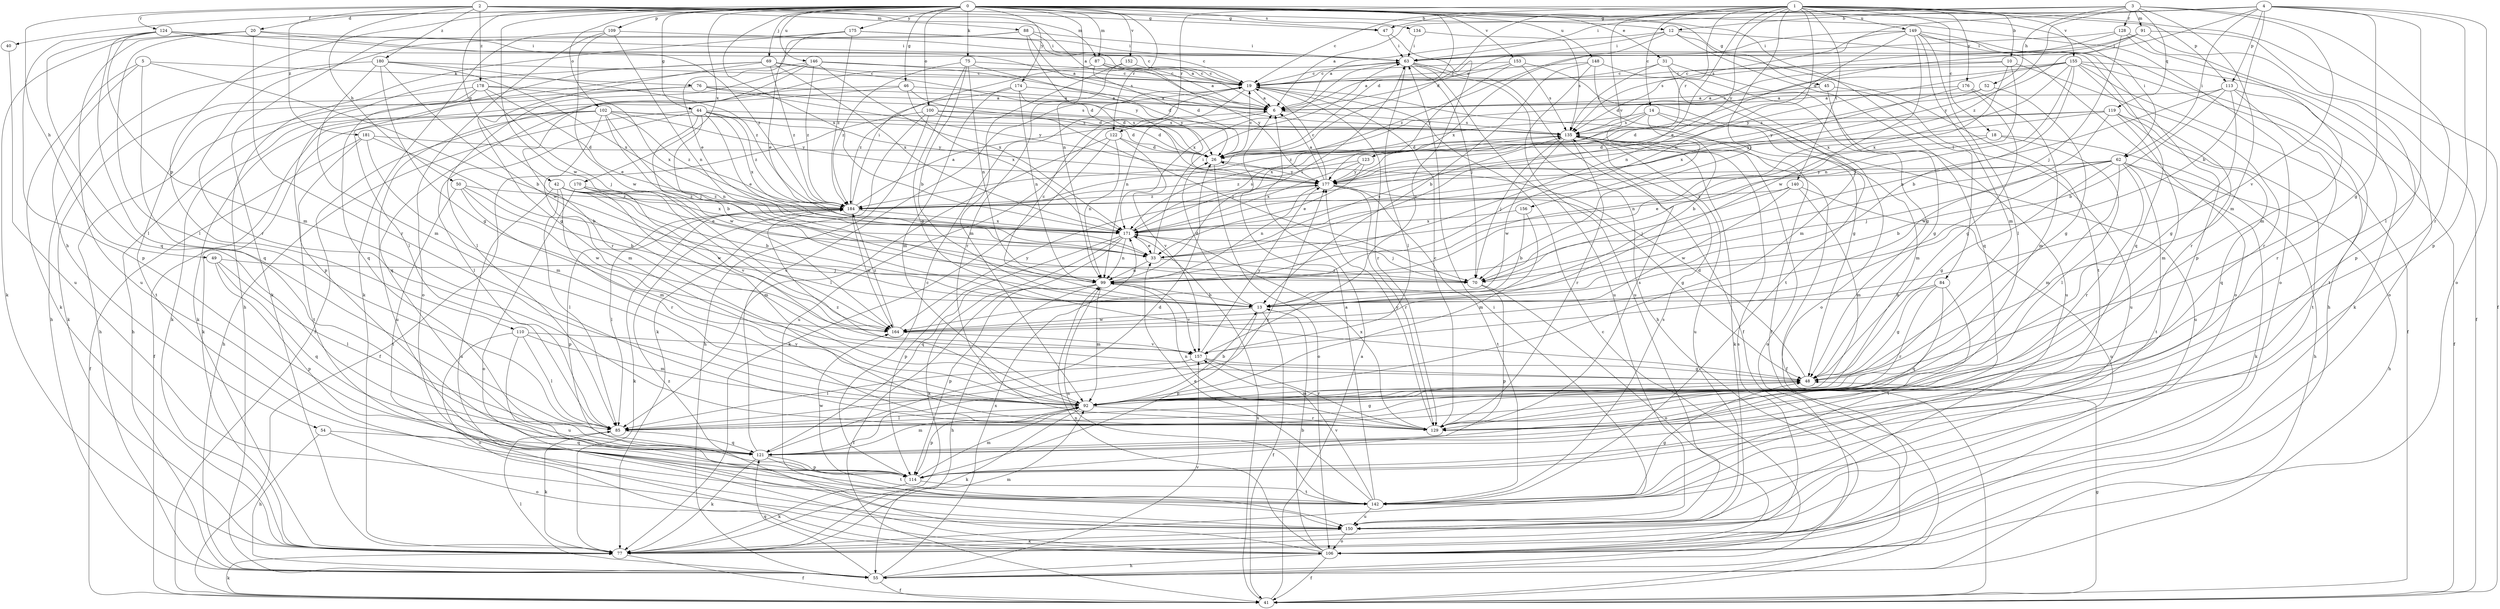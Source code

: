 strict digraph  {
0;
1;
2;
3;
4;
5;
6;
10;
12;
13;
14;
18;
19;
20;
26;
31;
33;
40;
41;
42;
44;
45;
46;
47;
48;
49;
50;
52;
54;
55;
62;
63;
69;
70;
75;
76;
77;
84;
85;
87;
88;
91;
92;
99;
100;
102;
106;
109;
110;
113;
114;
119;
121;
122;
123;
124;
128;
129;
134;
135;
140;
142;
146;
148;
149;
150;
152;
153;
155;
156;
157;
164;
170;
171;
174;
175;
176;
177;
178;
180;
181;
184;
0 -> 20  [label=d];
0 -> 26  [label=d];
0 -> 31  [label=e];
0 -> 40  [label=f];
0 -> 42  [label=g];
0 -> 44  [label=g];
0 -> 45  [label=g];
0 -> 46  [label=g];
0 -> 47  [label=g];
0 -> 62  [label=i];
0 -> 69  [label=j];
0 -> 75  [label=k];
0 -> 84  [label=l];
0 -> 87  [label=m];
0 -> 99  [label=n];
0 -> 100  [label=o];
0 -> 102  [label=o];
0 -> 106  [label=o];
0 -> 109  [label=p];
0 -> 110  [label=p];
0 -> 122  [label=r];
0 -> 134  [label=s];
0 -> 146  [label=u];
0 -> 148  [label=u];
0 -> 152  [label=v];
0 -> 153  [label=v];
0 -> 164  [label=w];
0 -> 170  [label=x];
0 -> 171  [label=x];
0 -> 174  [label=y];
0 -> 175  [label=y];
1 -> 10  [label=b];
1 -> 14  [label=c];
1 -> 18  [label=c];
1 -> 19  [label=c];
1 -> 26  [label=d];
1 -> 33  [label=e];
1 -> 41  [label=f];
1 -> 70  [label=j];
1 -> 99  [label=n];
1 -> 113  [label=p];
1 -> 122  [label=r];
1 -> 123  [label=r];
1 -> 140  [label=t];
1 -> 149  [label=u];
1 -> 155  [label=v];
1 -> 156  [label=v];
1 -> 176  [label=y];
1 -> 177  [label=y];
2 -> 6  [label=a];
2 -> 12  [label=b];
2 -> 47  [label=g];
2 -> 49  [label=h];
2 -> 50  [label=h];
2 -> 87  [label=m];
2 -> 88  [label=m];
2 -> 124  [label=r];
2 -> 178  [label=z];
2 -> 180  [label=z];
2 -> 181  [label=z];
3 -> 6  [label=a];
3 -> 47  [label=g];
3 -> 52  [label=h];
3 -> 91  [label=m];
3 -> 92  [label=m];
3 -> 119  [label=q];
3 -> 128  [label=r];
3 -> 129  [label=r];
3 -> 157  [label=v];
3 -> 184  [label=z];
4 -> 12  [label=b];
4 -> 13  [label=b];
4 -> 26  [label=d];
4 -> 48  [label=g];
4 -> 62  [label=i];
4 -> 63  [label=i];
4 -> 85  [label=l];
4 -> 106  [label=o];
4 -> 113  [label=p];
4 -> 114  [label=p];
4 -> 135  [label=s];
5 -> 13  [label=b];
5 -> 54  [label=h];
5 -> 76  [label=k];
5 -> 77  [label=k];
5 -> 121  [label=q];
6 -> 135  [label=s];
6 -> 150  [label=u];
10 -> 19  [label=c];
10 -> 99  [label=n];
10 -> 129  [label=r];
10 -> 135  [label=s];
10 -> 171  [label=x];
12 -> 6  [label=a];
12 -> 63  [label=i];
12 -> 106  [label=o];
12 -> 121  [label=q];
12 -> 142  [label=t];
12 -> 171  [label=x];
13 -> 19  [label=c];
13 -> 26  [label=d];
13 -> 41  [label=f];
13 -> 114  [label=p];
13 -> 164  [label=w];
14 -> 13  [label=b];
14 -> 92  [label=m];
14 -> 135  [label=s];
14 -> 150  [label=u];
14 -> 171  [label=x];
14 -> 184  [label=z];
18 -> 26  [label=d];
18 -> 55  [label=h];
18 -> 85  [label=l];
18 -> 99  [label=n];
19 -> 6  [label=a];
19 -> 48  [label=g];
19 -> 99  [label=n];
19 -> 129  [label=r];
20 -> 63  [label=i];
20 -> 77  [label=k];
20 -> 85  [label=l];
20 -> 129  [label=r];
20 -> 150  [label=u];
20 -> 184  [label=z];
26 -> 19  [label=c];
26 -> 106  [label=o];
26 -> 177  [label=y];
31 -> 19  [label=c];
31 -> 48  [label=g];
31 -> 92  [label=m];
31 -> 135  [label=s];
31 -> 150  [label=u];
33 -> 63  [label=i];
33 -> 70  [label=j];
33 -> 99  [label=n];
33 -> 135  [label=s];
40 -> 150  [label=u];
41 -> 6  [label=a];
41 -> 48  [label=g];
41 -> 77  [label=k];
41 -> 171  [label=x];
42 -> 13  [label=b];
42 -> 33  [label=e];
42 -> 85  [label=l];
42 -> 129  [label=r];
42 -> 150  [label=u];
42 -> 164  [label=w];
42 -> 171  [label=x];
42 -> 184  [label=z];
44 -> 33  [label=e];
44 -> 55  [label=h];
44 -> 85  [label=l];
44 -> 99  [label=n];
44 -> 135  [label=s];
44 -> 164  [label=w];
44 -> 171  [label=x];
44 -> 177  [label=y];
44 -> 184  [label=z];
45 -> 6  [label=a];
45 -> 48  [label=g];
45 -> 150  [label=u];
46 -> 6  [label=a];
46 -> 26  [label=d];
46 -> 77  [label=k];
46 -> 121  [label=q];
46 -> 171  [label=x];
47 -> 63  [label=i];
47 -> 157  [label=v];
48 -> 26  [label=d];
48 -> 92  [label=m];
49 -> 70  [label=j];
49 -> 85  [label=l];
49 -> 114  [label=p];
49 -> 121  [label=q];
50 -> 13  [label=b];
50 -> 92  [label=m];
50 -> 142  [label=t];
50 -> 164  [label=w];
50 -> 184  [label=z];
52 -> 6  [label=a];
52 -> 48  [label=g];
52 -> 177  [label=y];
54 -> 55  [label=h];
54 -> 106  [label=o];
54 -> 121  [label=q];
55 -> 19  [label=c];
55 -> 41  [label=f];
55 -> 85  [label=l];
55 -> 121  [label=q];
55 -> 157  [label=v];
55 -> 171  [label=x];
62 -> 13  [label=b];
62 -> 33  [label=e];
62 -> 48  [label=g];
62 -> 55  [label=h];
62 -> 70  [label=j];
62 -> 77  [label=k];
62 -> 92  [label=m];
62 -> 129  [label=r];
62 -> 142  [label=t];
62 -> 177  [label=y];
63 -> 19  [label=c];
63 -> 41  [label=f];
63 -> 55  [label=h];
63 -> 70  [label=j];
63 -> 85  [label=l];
63 -> 150  [label=u];
63 -> 171  [label=x];
69 -> 19  [label=c];
69 -> 26  [label=d];
69 -> 48  [label=g];
69 -> 85  [label=l];
69 -> 114  [label=p];
69 -> 171  [label=x];
69 -> 184  [label=z];
70 -> 106  [label=o];
70 -> 114  [label=p];
75 -> 13  [label=b];
75 -> 19  [label=c];
75 -> 48  [label=g];
75 -> 99  [label=n];
75 -> 177  [label=y];
75 -> 184  [label=z];
76 -> 6  [label=a];
76 -> 55  [label=h];
76 -> 77  [label=k];
76 -> 135  [label=s];
76 -> 177  [label=y];
77 -> 41  [label=f];
77 -> 63  [label=i];
77 -> 92  [label=m];
77 -> 135  [label=s];
84 -> 13  [label=b];
84 -> 48  [label=g];
84 -> 121  [label=q];
84 -> 129  [label=r];
84 -> 142  [label=t];
85 -> 48  [label=g];
85 -> 77  [label=k];
85 -> 121  [label=q];
87 -> 6  [label=a];
87 -> 19  [label=c];
87 -> 26  [label=d];
87 -> 41  [label=f];
87 -> 177  [label=y];
88 -> 19  [label=c];
88 -> 33  [label=e];
88 -> 63  [label=i];
88 -> 129  [label=r];
88 -> 135  [label=s];
88 -> 177  [label=y];
91 -> 41  [label=f];
91 -> 63  [label=i];
91 -> 114  [label=p];
91 -> 135  [label=s];
91 -> 177  [label=y];
92 -> 13  [label=b];
92 -> 77  [label=k];
92 -> 85  [label=l];
92 -> 114  [label=p];
92 -> 129  [label=r];
92 -> 184  [label=z];
99 -> 13  [label=b];
99 -> 41  [label=f];
99 -> 55  [label=h];
99 -> 63  [label=i];
99 -> 92  [label=m];
99 -> 114  [label=p];
99 -> 157  [label=v];
100 -> 26  [label=d];
100 -> 41  [label=f];
100 -> 55  [label=h];
100 -> 70  [label=j];
100 -> 77  [label=k];
100 -> 135  [label=s];
102 -> 13  [label=b];
102 -> 26  [label=d];
102 -> 41  [label=f];
102 -> 70  [label=j];
102 -> 77  [label=k];
102 -> 92  [label=m];
102 -> 135  [label=s];
102 -> 150  [label=u];
102 -> 177  [label=y];
102 -> 184  [label=z];
106 -> 13  [label=b];
106 -> 41  [label=f];
106 -> 55  [label=h];
106 -> 99  [label=n];
106 -> 184  [label=z];
109 -> 63  [label=i];
109 -> 77  [label=k];
109 -> 99  [label=n];
109 -> 106  [label=o];
109 -> 164  [label=w];
110 -> 85  [label=l];
110 -> 92  [label=m];
110 -> 106  [label=o];
110 -> 150  [label=u];
110 -> 157  [label=v];
113 -> 6  [label=a];
113 -> 13  [label=b];
113 -> 41  [label=f];
113 -> 48  [label=g];
113 -> 99  [label=n];
113 -> 129  [label=r];
114 -> 19  [label=c];
114 -> 77  [label=k];
114 -> 92  [label=m];
114 -> 142  [label=t];
114 -> 164  [label=w];
119 -> 26  [label=d];
119 -> 92  [label=m];
119 -> 121  [label=q];
119 -> 135  [label=s];
119 -> 142  [label=t];
119 -> 164  [label=w];
119 -> 177  [label=y];
121 -> 19  [label=c];
121 -> 26  [label=d];
121 -> 77  [label=k];
121 -> 92  [label=m];
121 -> 114  [label=p];
121 -> 142  [label=t];
121 -> 177  [label=y];
122 -> 26  [label=d];
122 -> 77  [label=k];
122 -> 85  [label=l];
122 -> 99  [label=n];
122 -> 157  [label=v];
123 -> 33  [label=e];
123 -> 171  [label=x];
123 -> 177  [label=y];
123 -> 184  [label=z];
124 -> 6  [label=a];
124 -> 19  [label=c];
124 -> 63  [label=i];
124 -> 85  [label=l];
124 -> 92  [label=m];
124 -> 114  [label=p];
124 -> 121  [label=q];
128 -> 6  [label=a];
128 -> 63  [label=i];
128 -> 70  [label=j];
128 -> 92  [label=m];
128 -> 106  [label=o];
129 -> 19  [label=c];
129 -> 99  [label=n];
129 -> 135  [label=s];
129 -> 171  [label=x];
129 -> 177  [label=y];
134 -> 63  [label=i];
134 -> 135  [label=s];
135 -> 26  [label=d];
135 -> 41  [label=f];
135 -> 70  [label=j];
135 -> 77  [label=k];
135 -> 106  [label=o];
135 -> 129  [label=r];
135 -> 150  [label=u];
135 -> 164  [label=w];
140 -> 70  [label=j];
140 -> 92  [label=m];
140 -> 150  [label=u];
140 -> 164  [label=w];
140 -> 184  [label=z];
142 -> 6  [label=a];
142 -> 33  [label=e];
142 -> 48  [label=g];
142 -> 99  [label=n];
142 -> 135  [label=s];
142 -> 150  [label=u];
142 -> 157  [label=v];
146 -> 19  [label=c];
146 -> 26  [label=d];
146 -> 85  [label=l];
146 -> 121  [label=q];
146 -> 129  [label=r];
146 -> 171  [label=x];
146 -> 184  [label=z];
148 -> 13  [label=b];
148 -> 19  [label=c];
148 -> 41  [label=f];
148 -> 106  [label=o];
148 -> 150  [label=u];
149 -> 55  [label=h];
149 -> 63  [label=i];
149 -> 85  [label=l];
149 -> 92  [label=m];
149 -> 99  [label=n];
149 -> 114  [label=p];
149 -> 121  [label=q];
149 -> 164  [label=w];
149 -> 184  [label=z];
150 -> 77  [label=k];
150 -> 106  [label=o];
152 -> 19  [label=c];
152 -> 92  [label=m];
152 -> 129  [label=r];
153 -> 6  [label=a];
153 -> 19  [label=c];
153 -> 135  [label=s];
153 -> 142  [label=t];
153 -> 177  [label=y];
155 -> 13  [label=b];
155 -> 19  [label=c];
155 -> 26  [label=d];
155 -> 41  [label=f];
155 -> 70  [label=j];
155 -> 77  [label=k];
155 -> 129  [label=r];
155 -> 142  [label=t];
155 -> 171  [label=x];
155 -> 177  [label=y];
156 -> 13  [label=b];
156 -> 92  [label=m];
156 -> 171  [label=x];
157 -> 48  [label=g];
157 -> 85  [label=l];
157 -> 129  [label=r];
157 -> 177  [label=y];
164 -> 157  [label=v];
164 -> 177  [label=y];
164 -> 184  [label=z];
170 -> 92  [label=m];
170 -> 106  [label=o];
170 -> 157  [label=v];
170 -> 184  [label=z];
171 -> 33  [label=e];
171 -> 70  [label=j];
171 -> 77  [label=k];
171 -> 99  [label=n];
171 -> 114  [label=p];
171 -> 121  [label=q];
171 -> 135  [label=s];
174 -> 6  [label=a];
174 -> 26  [label=d];
174 -> 92  [label=m];
174 -> 99  [label=n];
174 -> 184  [label=z];
175 -> 6  [label=a];
175 -> 33  [label=e];
175 -> 55  [label=h];
175 -> 63  [label=i];
175 -> 77  [label=k];
175 -> 184  [label=z];
176 -> 6  [label=a];
176 -> 48  [label=g];
176 -> 92  [label=m];
176 -> 171  [label=x];
177 -> 6  [label=a];
177 -> 19  [label=c];
177 -> 48  [label=g];
177 -> 99  [label=n];
177 -> 129  [label=r];
177 -> 142  [label=t];
177 -> 184  [label=z];
178 -> 6  [label=a];
178 -> 33  [label=e];
178 -> 55  [label=h];
178 -> 70  [label=j];
178 -> 77  [label=k];
178 -> 142  [label=t];
178 -> 171  [label=x];
180 -> 19  [label=c];
180 -> 48  [label=g];
180 -> 55  [label=h];
180 -> 92  [label=m];
180 -> 164  [label=w];
180 -> 171  [label=x];
180 -> 184  [label=z];
181 -> 13  [label=b];
181 -> 26  [label=d];
181 -> 41  [label=f];
181 -> 92  [label=m];
181 -> 142  [label=t];
184 -> 6  [label=a];
184 -> 63  [label=i];
184 -> 77  [label=k];
184 -> 85  [label=l];
184 -> 114  [label=p];
184 -> 164  [label=w];
184 -> 171  [label=x];
}
